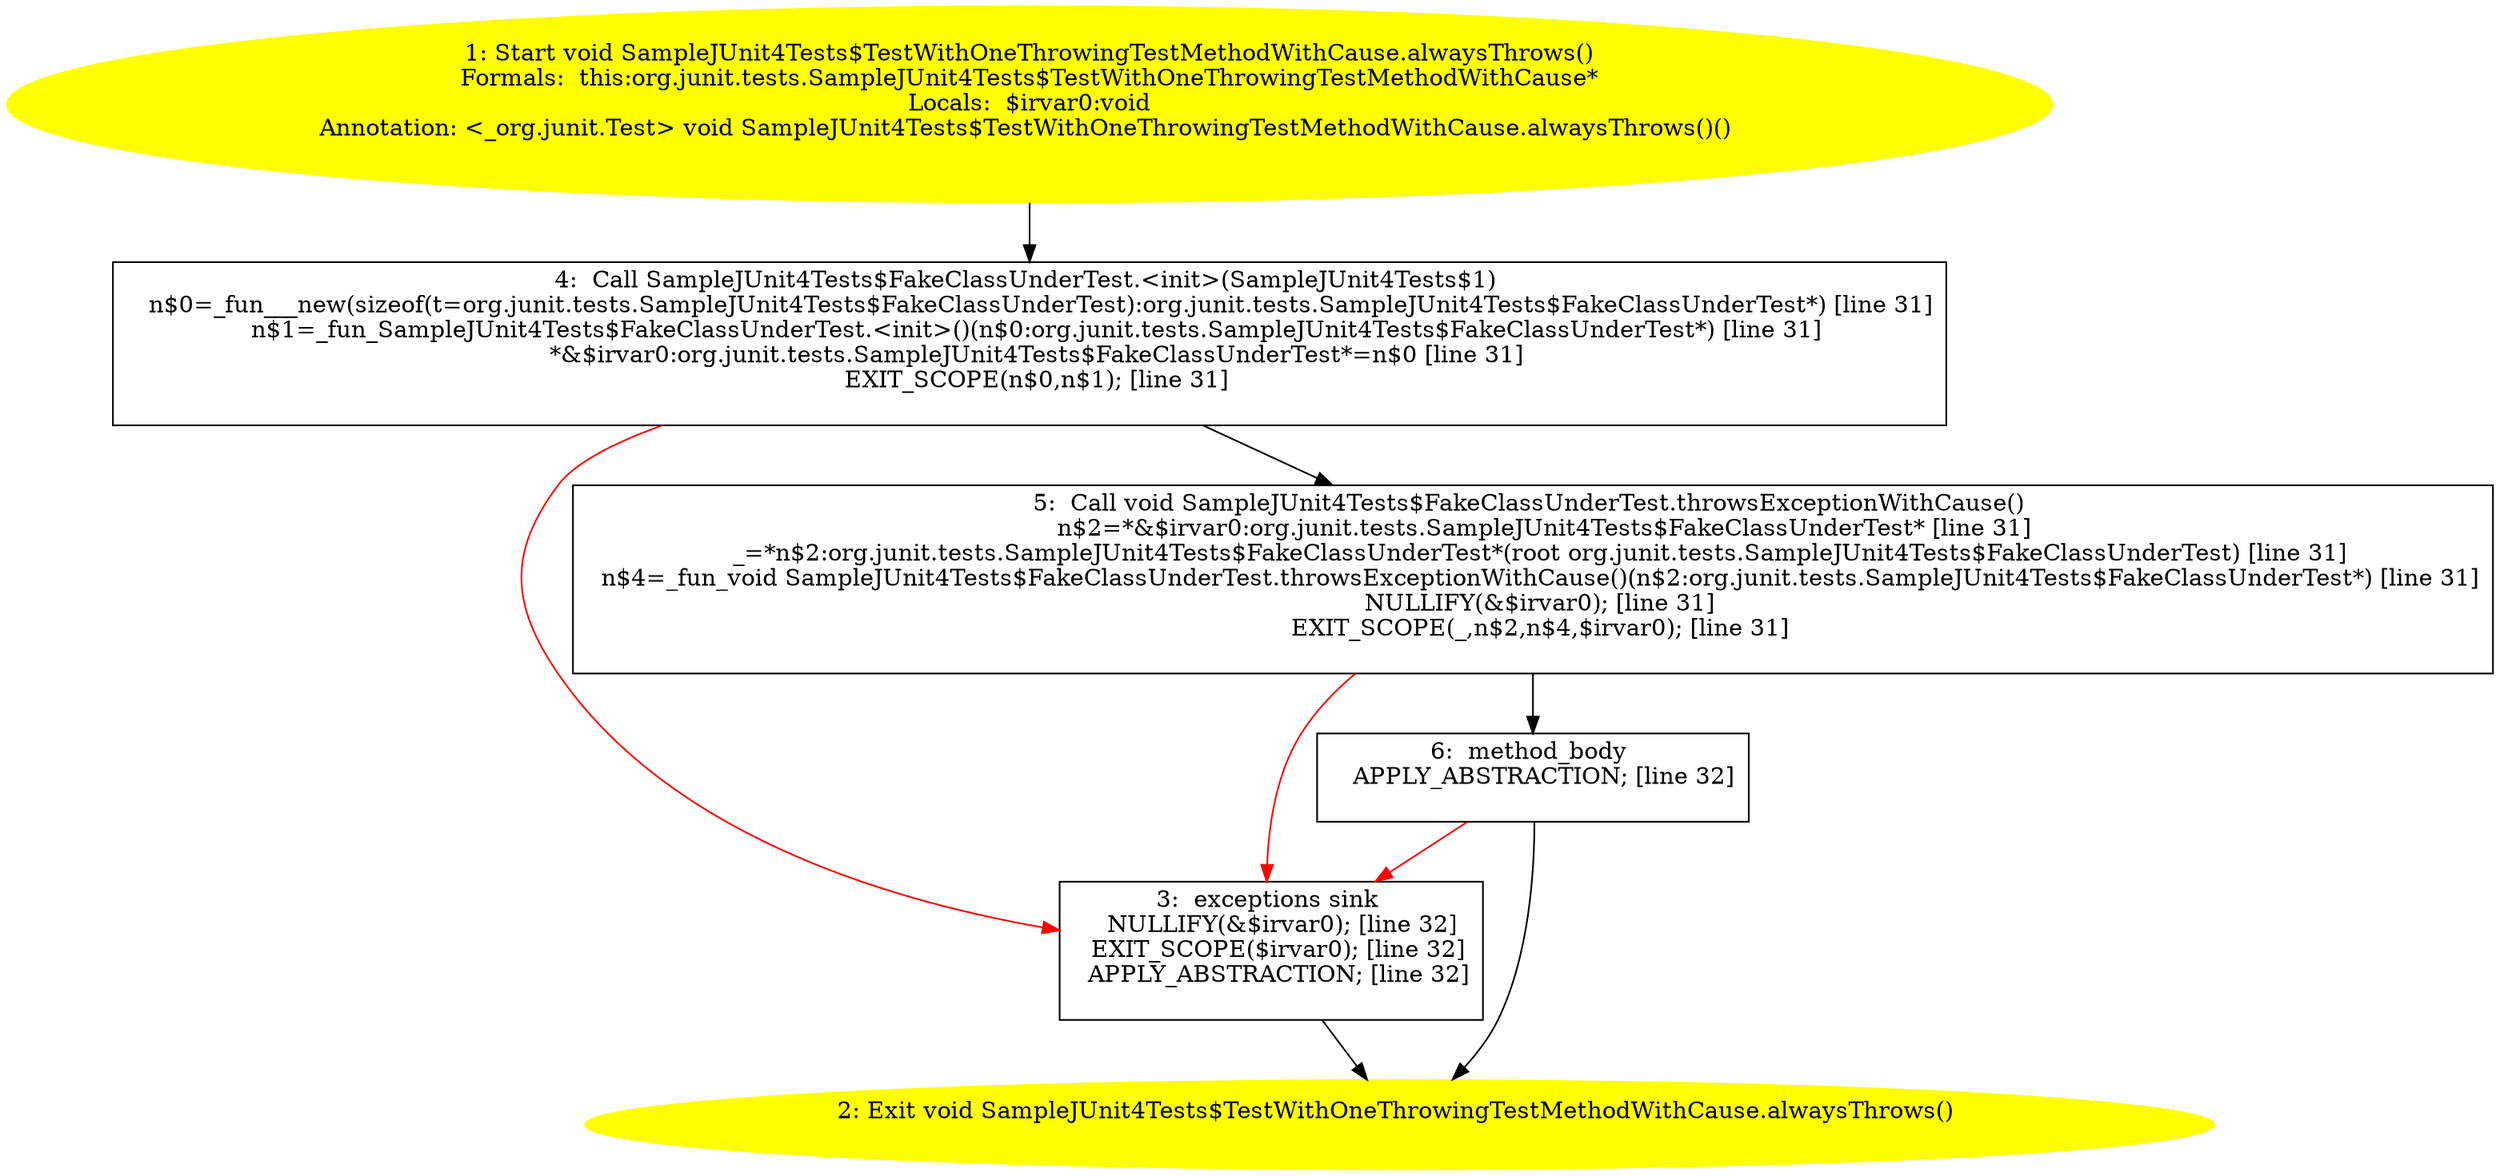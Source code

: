 /* @generated */
digraph cfg {
"org.junit.tests.SampleJUnit4Tests$TestWithOneThrowingTestMethodWithCause.alwaysThrows():void.c2979e8f01a5dfeb1e397288447235b7_1" [label="1: Start void SampleJUnit4Tests$TestWithOneThrowingTestMethodWithCause.alwaysThrows()\nFormals:  this:org.junit.tests.SampleJUnit4Tests$TestWithOneThrowingTestMethodWithCause*\nLocals:  $irvar0:void\nAnnotation: <_org.junit.Test> void SampleJUnit4Tests$TestWithOneThrowingTestMethodWithCause.alwaysThrows()() \n  " color=yellow style=filled]
	

	 "org.junit.tests.SampleJUnit4Tests$TestWithOneThrowingTestMethodWithCause.alwaysThrows():void.c2979e8f01a5dfeb1e397288447235b7_1" -> "org.junit.tests.SampleJUnit4Tests$TestWithOneThrowingTestMethodWithCause.alwaysThrows():void.c2979e8f01a5dfeb1e397288447235b7_4" ;
"org.junit.tests.SampleJUnit4Tests$TestWithOneThrowingTestMethodWithCause.alwaysThrows():void.c2979e8f01a5dfeb1e397288447235b7_2" [label="2: Exit void SampleJUnit4Tests$TestWithOneThrowingTestMethodWithCause.alwaysThrows() \n  " color=yellow style=filled]
	

"org.junit.tests.SampleJUnit4Tests$TestWithOneThrowingTestMethodWithCause.alwaysThrows():void.c2979e8f01a5dfeb1e397288447235b7_3" [label="3:  exceptions sink \n   NULLIFY(&$irvar0); [line 32]\n  EXIT_SCOPE($irvar0); [line 32]\n  APPLY_ABSTRACTION; [line 32]\n " shape="box"]
	

	 "org.junit.tests.SampleJUnit4Tests$TestWithOneThrowingTestMethodWithCause.alwaysThrows():void.c2979e8f01a5dfeb1e397288447235b7_3" -> "org.junit.tests.SampleJUnit4Tests$TestWithOneThrowingTestMethodWithCause.alwaysThrows():void.c2979e8f01a5dfeb1e397288447235b7_2" ;
"org.junit.tests.SampleJUnit4Tests$TestWithOneThrowingTestMethodWithCause.alwaysThrows():void.c2979e8f01a5dfeb1e397288447235b7_4" [label="4:  Call SampleJUnit4Tests$FakeClassUnderTest.<init>(SampleJUnit4Tests$1) \n   n$0=_fun___new(sizeof(t=org.junit.tests.SampleJUnit4Tests$FakeClassUnderTest):org.junit.tests.SampleJUnit4Tests$FakeClassUnderTest*) [line 31]\n  n$1=_fun_SampleJUnit4Tests$FakeClassUnderTest.<init>()(n$0:org.junit.tests.SampleJUnit4Tests$FakeClassUnderTest*) [line 31]\n  *&$irvar0:org.junit.tests.SampleJUnit4Tests$FakeClassUnderTest*=n$0 [line 31]\n  EXIT_SCOPE(n$0,n$1); [line 31]\n " shape="box"]
	

	 "org.junit.tests.SampleJUnit4Tests$TestWithOneThrowingTestMethodWithCause.alwaysThrows():void.c2979e8f01a5dfeb1e397288447235b7_4" -> "org.junit.tests.SampleJUnit4Tests$TestWithOneThrowingTestMethodWithCause.alwaysThrows():void.c2979e8f01a5dfeb1e397288447235b7_5" ;
	 "org.junit.tests.SampleJUnit4Tests$TestWithOneThrowingTestMethodWithCause.alwaysThrows():void.c2979e8f01a5dfeb1e397288447235b7_4" -> "org.junit.tests.SampleJUnit4Tests$TestWithOneThrowingTestMethodWithCause.alwaysThrows():void.c2979e8f01a5dfeb1e397288447235b7_3" [color="red" ];
"org.junit.tests.SampleJUnit4Tests$TestWithOneThrowingTestMethodWithCause.alwaysThrows():void.c2979e8f01a5dfeb1e397288447235b7_5" [label="5:  Call void SampleJUnit4Tests$FakeClassUnderTest.throwsExceptionWithCause() \n   n$2=*&$irvar0:org.junit.tests.SampleJUnit4Tests$FakeClassUnderTest* [line 31]\n  _=*n$2:org.junit.tests.SampleJUnit4Tests$FakeClassUnderTest*(root org.junit.tests.SampleJUnit4Tests$FakeClassUnderTest) [line 31]\n  n$4=_fun_void SampleJUnit4Tests$FakeClassUnderTest.throwsExceptionWithCause()(n$2:org.junit.tests.SampleJUnit4Tests$FakeClassUnderTest*) [line 31]\n  NULLIFY(&$irvar0); [line 31]\n  EXIT_SCOPE(_,n$2,n$4,$irvar0); [line 31]\n " shape="box"]
	

	 "org.junit.tests.SampleJUnit4Tests$TestWithOneThrowingTestMethodWithCause.alwaysThrows():void.c2979e8f01a5dfeb1e397288447235b7_5" -> "org.junit.tests.SampleJUnit4Tests$TestWithOneThrowingTestMethodWithCause.alwaysThrows():void.c2979e8f01a5dfeb1e397288447235b7_6" ;
	 "org.junit.tests.SampleJUnit4Tests$TestWithOneThrowingTestMethodWithCause.alwaysThrows():void.c2979e8f01a5dfeb1e397288447235b7_5" -> "org.junit.tests.SampleJUnit4Tests$TestWithOneThrowingTestMethodWithCause.alwaysThrows():void.c2979e8f01a5dfeb1e397288447235b7_3" [color="red" ];
"org.junit.tests.SampleJUnit4Tests$TestWithOneThrowingTestMethodWithCause.alwaysThrows():void.c2979e8f01a5dfeb1e397288447235b7_6" [label="6:  method_body \n   APPLY_ABSTRACTION; [line 32]\n " shape="box"]
	

	 "org.junit.tests.SampleJUnit4Tests$TestWithOneThrowingTestMethodWithCause.alwaysThrows():void.c2979e8f01a5dfeb1e397288447235b7_6" -> "org.junit.tests.SampleJUnit4Tests$TestWithOneThrowingTestMethodWithCause.alwaysThrows():void.c2979e8f01a5dfeb1e397288447235b7_2" ;
	 "org.junit.tests.SampleJUnit4Tests$TestWithOneThrowingTestMethodWithCause.alwaysThrows():void.c2979e8f01a5dfeb1e397288447235b7_6" -> "org.junit.tests.SampleJUnit4Tests$TestWithOneThrowingTestMethodWithCause.alwaysThrows():void.c2979e8f01a5dfeb1e397288447235b7_3" [color="red" ];
}
